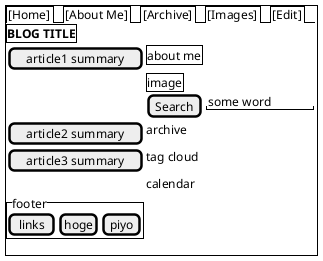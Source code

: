 @startsalt MainPage
{+
{/ [Home] | [About Me] | [Archive] | [Images] | [Edit]}
{+ <b>BLOG TITLE }
{
[article1 summary] | {+ about me}
{} | {+ image}
{} | [Search] | "some word    "
[article2 summary] | archive
[article3 summary] | tag cloud
{}         | calendar
}
{^"footer"
 [links] | [hoge] | [piyo]
}
}
@endsalt